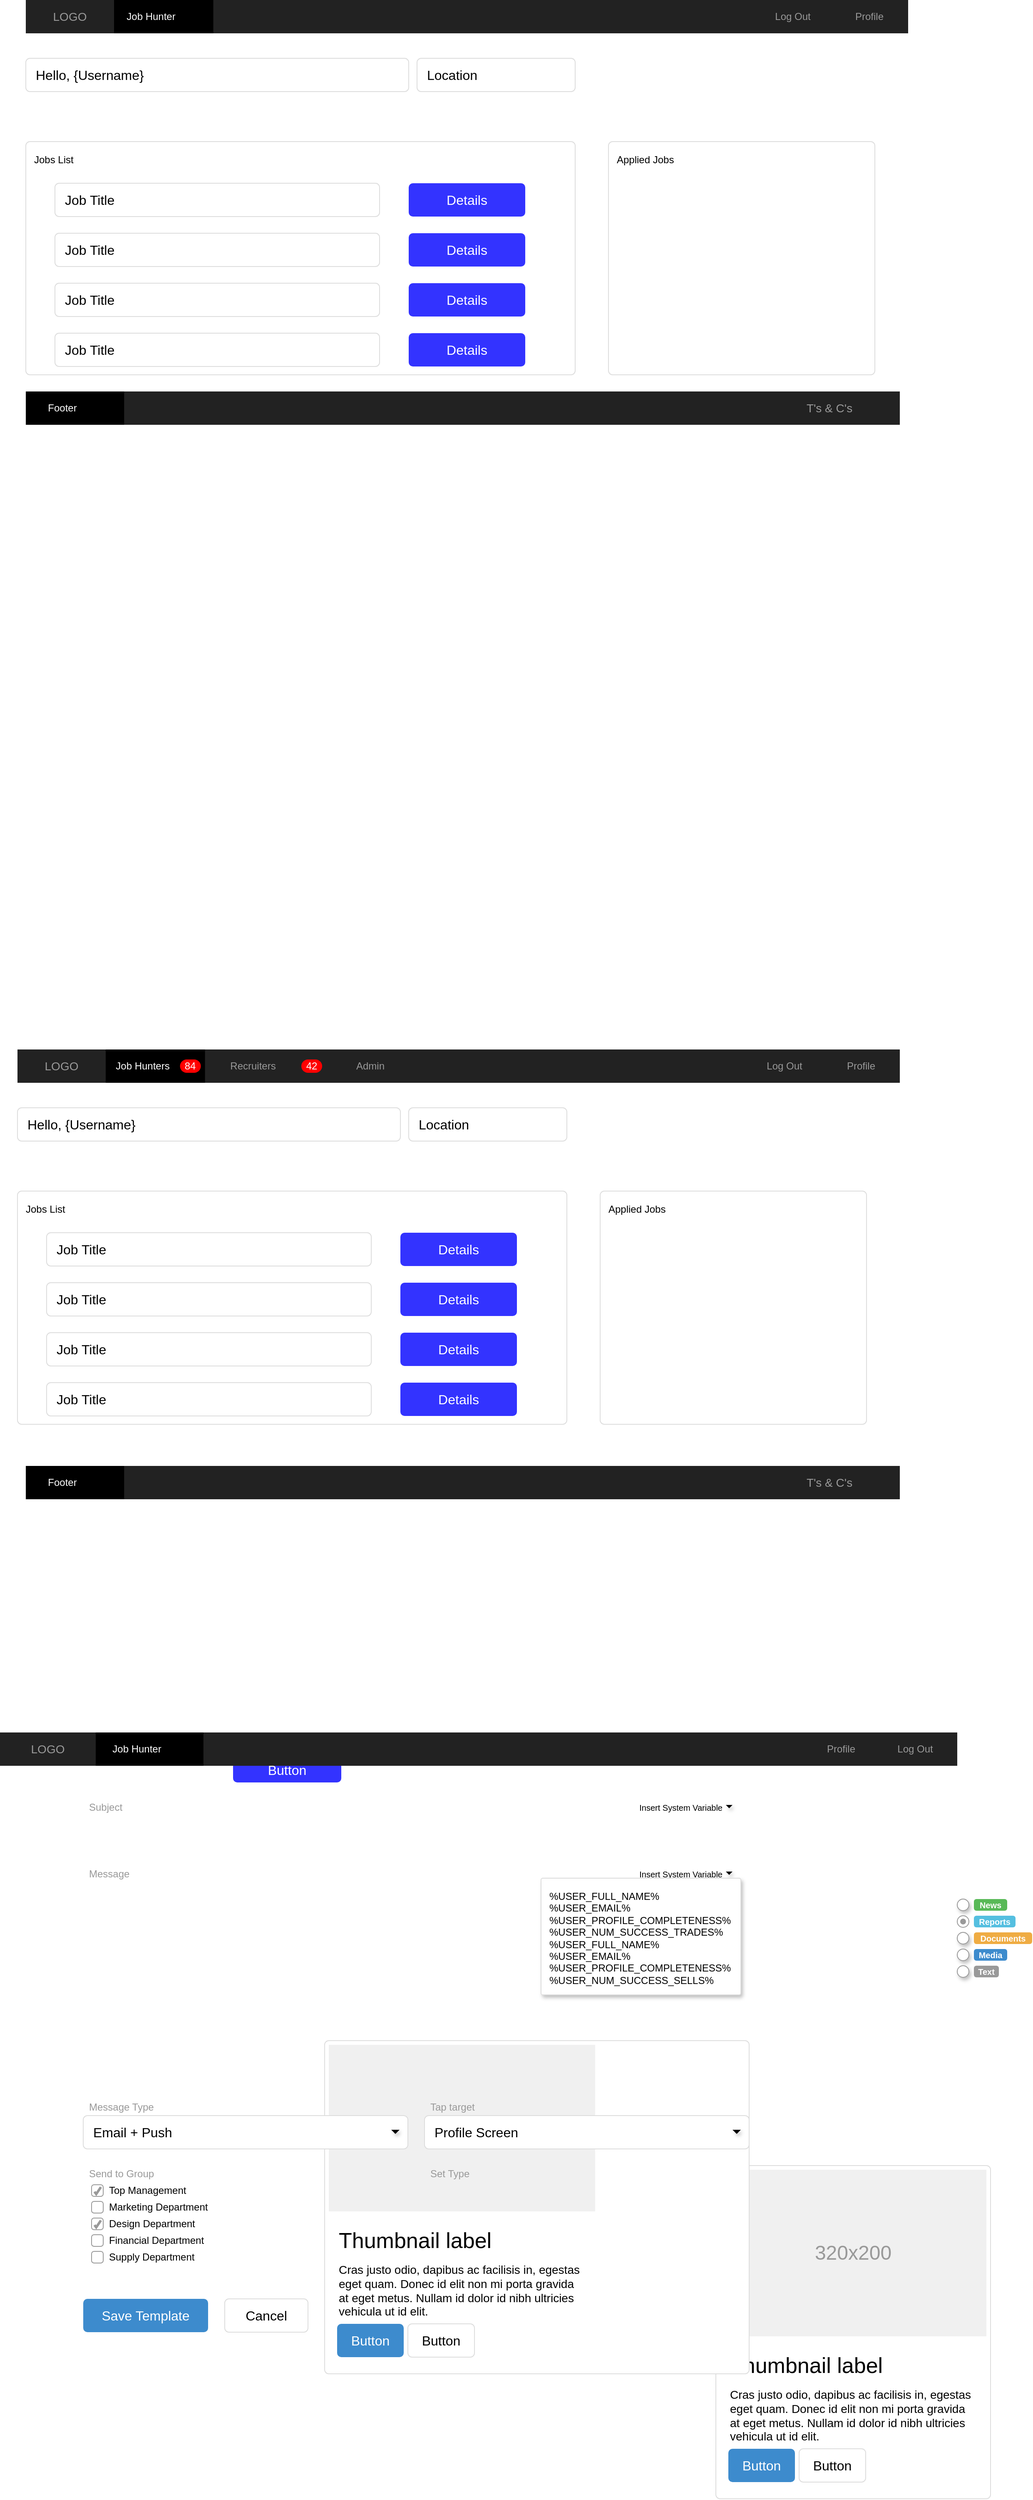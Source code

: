 <mxfile version="24.0.4" type="github">
  <diagram name="Page-1" id="c9db0220-8083-56f3-ca83-edcdcd058819">
    <mxGraphModel dx="2351" dy="793" grid="1" gridSize="10" guides="1" tooltips="1" connect="1" arrows="1" fold="1" page="1" pageScale="1.5" pageWidth="826" pageHeight="1169" background="none" math="0" shadow="0">
      <root>
        <mxCell id="0" style=";html=1;" />
        <mxCell id="1" style=";html=1;" parent="0" />
        <mxCell id="3d76a8aef4d5c911-1" value="" style="html=1;shadow=0;dashed=0;shape=mxgraph.bootstrap.rect;fillColor=#222222;strokeColor=none;whiteSpace=wrap;rounded=0;fontSize=12;fontColor=#000000;align=center;" parent="1" vertex="1">
          <mxGeometry x="30" y="90" width="1060" height="40" as="geometry" />
        </mxCell>
        <mxCell id="3d76a8aef4d5c911-2" value="LOGO" style="html=1;shadow=0;dashed=0;fillColor=none;strokeColor=none;shape=mxgraph.bootstrap.rect;fontColor=#999999;fontSize=14;whiteSpace=wrap;" parent="3d76a8aef4d5c911-1" vertex="1">
          <mxGeometry width="106" height="40" as="geometry" />
        </mxCell>
        <mxCell id="3d76a8aef4d5c911-3" value="Job Hunter" style="html=1;shadow=0;dashed=0;shape=mxgraph.bootstrap.rect;fillColor=#000000;strokeColor=none;fontColor=#ffffff;spacingRight=30;whiteSpace=wrap;" parent="3d76a8aef4d5c911-1" vertex="1">
          <mxGeometry x="106" width="119.25" height="40" as="geometry" />
        </mxCell>
        <mxCell id="3d76a8aef4d5c911-9" value="Profile" style="html=1;shadow=0;dashed=0;fillColor=none;strokeColor=none;shape=mxgraph.bootstrap.rect;fontColor=#999999;whiteSpace=wrap;" parent="3d76a8aef4d5c911-1" vertex="1">
          <mxGeometry x="967.25" width="92.75" height="40" as="geometry" />
        </mxCell>
        <mxCell id="3d76a8aef4d5c911-10" value="Log Out" style="html=1;shadow=0;dashed=0;fillColor=none;strokeColor=none;shape=mxgraph.bootstrap.rect;fontColor=#999999;whiteSpace=wrap;" parent="3d76a8aef4d5c911-1" vertex="1">
          <mxGeometry x="874.5" width="92.75" height="40" as="geometry" />
        </mxCell>
        <mxCell id="3d76a8aef4d5c911-11" value="" style="html=1;shadow=0;dashed=0;shape=mxgraph.bootstrap.rrect;rSize=5;strokeColor=#dddddd;rounded=0;fontSize=12;align=center;" parent="1" vertex="1">
          <mxGeometry x="859" y="2690" width="330" height="400" as="geometry" />
        </mxCell>
        <mxCell id="3d76a8aef4d5c911-12" value="320x200" style="shape=rect;fontSize=24;fillColor=#f0f0f0;strokeColor=none;fontColor=#999999;whiteSpace=wrap;" parent="3d76a8aef4d5c911-11" vertex="1">
          <mxGeometry x="5" y="5" width="320" height="200" as="geometry" />
        </mxCell>
        <mxCell id="3d76a8aef4d5c911-13" value="Thumbnail label" style="html=1;shadow=0;dashed=0;shape=mxgraph.bootstrap.anchor;fontSize=26;align=left;whiteSpace=wrap;" parent="3d76a8aef4d5c911-11" vertex="1">
          <mxGeometry x="15" y="220" width="300" height="40" as="geometry" />
        </mxCell>
        <mxCell id="3d76a8aef4d5c911-14" value="Cras justo odio, dapibus ac facilisis in, egestas eget quam. Donec id elit non mi porta gravida at eget metus. Nullam id dolor id nibh ultricies vehicula ut id elit." style="html=1;shadow=0;dashed=0;shape=mxgraph.bootstrap.anchor;strokeColor=#dddddd;whiteSpace=wrap;align=left;verticalAlign=top;fontSize=14;whiteSpace=wrap;" parent="3d76a8aef4d5c911-11" vertex="1">
          <mxGeometry x="15" y="260" width="300" height="80" as="geometry" />
        </mxCell>
        <mxCell id="3d76a8aef4d5c911-15" value="Button" style="html=1;shadow=0;dashed=0;shape=mxgraph.bootstrap.rrect;rSize=5;fontSize=16;fillColor=#3D8BCD;strokeColor=none;fontColor=#ffffff;whiteSpace=wrap;" parent="3d76a8aef4d5c911-11" vertex="1">
          <mxGeometry y="1" width="80" height="40" relative="1" as="geometry">
            <mxPoint x="15" y="-60" as="offset" />
          </mxGeometry>
        </mxCell>
        <mxCell id="3d76a8aef4d5c911-16" value="Button" style="html=1;shadow=0;dashed=0;shape=mxgraph.bootstrap.rrect;rSize=5;fontSize=16;strokeColor=#dddddd;whiteSpace=wrap;" parent="3d76a8aef4d5c911-11" vertex="1">
          <mxGeometry y="1" width="80" height="40" relative="1" as="geometry">
            <mxPoint x="100" y="-60" as="offset" />
          </mxGeometry>
        </mxCell>
        <mxCell id="3d76a8aef4d5c911-41" value="" style="shape=ellipse;dashed=0;strokeColor=#999999;fillColor=#ffffff;html=1;rounded=0;shadow=1;fontSize=12;fontColor=#000000;align=center;" parent="1" vertex="1">
          <mxGeometry x="1149" y="2370" width="14" height="14" as="geometry" />
        </mxCell>
        <mxCell id="3d76a8aef4d5c911-42" value="News" style="html=1;shadow=0;dashed=0;shape=mxgraph.bootstrap.rrect;align=center;rSize=3;strokeColor=none;fillColor=#58B957;fontColor=#ffffff;fontStyle=1;fontSize=10;whiteSpace=wrap;rounded=0;" parent="1" vertex="1">
          <mxGeometry x="1169" y="2370" width="40" height="14" as="geometry" />
        </mxCell>
        <mxCell id="3d76a8aef4d5c911-43" value="" style="html=1;shadow=0;dashed=0;shape=mxgraph.bootstrap.radioButton;strokeColor=#999999;fillColor=#ffffff;rounded=0;fontSize=12;fontColor=#000000;align=center;" parent="1" vertex="1">
          <mxGeometry x="1149" y="2390" width="14" height="14" as="geometry" />
        </mxCell>
        <mxCell id="3d76a8aef4d5c911-44" value="Reports" style="html=1;shadow=0;dashed=0;shape=mxgraph.bootstrap.rrect;align=center;rSize=3;strokeColor=none;fillColor=#55BFE0;fontColor=#ffffff;fontStyle=1;fontSize=10;whiteSpace=wrap;rounded=0;" parent="1" vertex="1">
          <mxGeometry x="1169" y="2390" width="50" height="14" as="geometry" />
        </mxCell>
        <mxCell id="3d76a8aef4d5c911-45" value="" style="shape=ellipse;dashed=0;strokeColor=#999999;fillColor=#ffffff;html=1;rounded=0;shadow=1;fontSize=12;fontColor=#000000;align=center;" parent="1" vertex="1">
          <mxGeometry x="1149" y="2410" width="14" height="14" as="geometry" />
        </mxCell>
        <mxCell id="3d76a8aef4d5c911-46" value="Documents" style="html=1;shadow=0;dashed=0;shape=mxgraph.bootstrap.rrect;align=center;rSize=3;strokeColor=none;fillColor=#EFAC43;fontColor=#ffffff;fontStyle=1;fontSize=10;whiteSpace=wrap;rounded=0;" parent="1" vertex="1">
          <mxGeometry x="1169" y="2410" width="70" height="14" as="geometry" />
        </mxCell>
        <mxCell id="3d76a8aef4d5c911-47" value="" style="shape=ellipse;dashed=0;strokeColor=#999999;fillColor=#ffffff;html=1;rounded=0;shadow=1;fontSize=12;fontColor=#000000;align=center;" parent="1" vertex="1">
          <mxGeometry x="1149" y="2430" width="14" height="14" as="geometry" />
        </mxCell>
        <mxCell id="3d76a8aef4d5c911-48" value="Media" style="html=1;shadow=0;dashed=0;shape=mxgraph.bootstrap.rrect;align=center;rSize=3;strokeColor=none;fillColor=#3D8BCD;fontColor=#ffffff;fontStyle=1;fontSize=10;whiteSpace=wrap;rounded=0;" parent="1" vertex="1">
          <mxGeometry x="1169" y="2430" width="40" height="14" as="geometry" />
        </mxCell>
        <mxCell id="3d76a8aef4d5c911-49" value="" style="shape=ellipse;dashed=0;strokeColor=#999999;fillColor=#ffffff;html=1;rounded=0;shadow=1;fontSize=12;fontColor=#000000;align=center;" parent="1" vertex="1">
          <mxGeometry x="1149" y="2450" width="14" height="14" as="geometry" />
        </mxCell>
        <mxCell id="3d76a8aef4d5c911-50" value="Text" style="html=1;shadow=0;dashed=0;shape=mxgraph.bootstrap.rrect;align=center;rSize=3;strokeColor=none;fillColor=#999999;fontColor=#ffffff;fontStyle=1;fontSize=10;whiteSpace=wrap;rounded=0;" parent="1" vertex="1">
          <mxGeometry x="1169" y="2450" width="30" height="14" as="geometry" />
        </mxCell>
        <mxCell id="3d76a8aef4d5c911-53" value="Button" style="html=1;shadow=0;dashed=0;shape=mxgraph.bootstrap.rrect;align=center;rSize=5;strokeColor=none;fillColor=#3333FF;fontColor=#ffffff;fontSize=16;whiteSpace=wrap;rounded=0;" parent="1" vertex="1">
          <mxGeometry x="279" y="2200" width="130" height="30" as="geometry" />
        </mxCell>
        <mxCell id="3d76a8aef4d5c911-54" value="" style="html=1;shadow=0;dashed=0;shape=mxgraph.bootstrap.rrect;rSize=5;strokeColor=#dddddd;rounded=0;fontSize=12;align=center;" parent="1" vertex="1">
          <mxGeometry x="389" y="2540" width="510" height="400" as="geometry" />
        </mxCell>
        <mxCell id="3d76a8aef4d5c911-55" value="320x200" style="shape=rect;fontSize=24;fillColor=#f0f0f0;strokeColor=none;fontColor=#999999;whiteSpace=wrap;" parent="3d76a8aef4d5c911-54" vertex="1">
          <mxGeometry x="5" y="5" width="320" height="200" as="geometry" />
        </mxCell>
        <mxCell id="3d76a8aef4d5c911-56" value="Thumbnail label" style="html=1;shadow=0;dashed=0;shape=mxgraph.bootstrap.anchor;fontSize=26;align=left;whiteSpace=wrap;" parent="3d76a8aef4d5c911-54" vertex="1">
          <mxGeometry x="15" y="220" width="300" height="40" as="geometry" />
        </mxCell>
        <mxCell id="3d76a8aef4d5c911-57" value="Cras justo odio, dapibus ac facilisis in, egestas eget quam. Donec id elit non mi porta gravida at eget metus. Nullam id dolor id nibh ultricies vehicula ut id elit." style="html=1;shadow=0;dashed=0;shape=mxgraph.bootstrap.anchor;strokeColor=#dddddd;whiteSpace=wrap;align=left;verticalAlign=top;fontSize=14;whiteSpace=wrap;" parent="3d76a8aef4d5c911-54" vertex="1">
          <mxGeometry x="15" y="260" width="300" height="80" as="geometry" />
        </mxCell>
        <mxCell id="3d76a8aef4d5c911-58" value="Button" style="html=1;shadow=0;dashed=0;shape=mxgraph.bootstrap.rrect;rSize=5;fontSize=16;fillColor=#3D8BCD;strokeColor=none;fontColor=#ffffff;whiteSpace=wrap;" parent="3d76a8aef4d5c911-54" vertex="1">
          <mxGeometry y="1" width="80" height="40" relative="1" as="geometry">
            <mxPoint x="15" y="-60" as="offset" />
          </mxGeometry>
        </mxCell>
        <mxCell id="3d76a8aef4d5c911-59" value="Button" style="html=1;shadow=0;dashed=0;shape=mxgraph.bootstrap.rrect;rSize=5;fontSize=16;strokeColor=#dddddd;whiteSpace=wrap;" parent="3d76a8aef4d5c911-54" vertex="1">
          <mxGeometry y="1" width="80" height="40" relative="1" as="geometry">
            <mxPoint x="100" y="-60" as="offset" />
          </mxGeometry>
        </mxCell>
        <mxCell id="3d76a8aef4d5c911-19" value="Subject" style="html=1;shadow=0;dashed=0;shape=mxgraph.bootstrap.rect;strokeColor=none;fillColor=none;fontColor=#999999;align=left;spacingLeft=5;whiteSpace=wrap;rounded=0;" parent="3d76a8aef4d5c911-54" vertex="1">
          <mxGeometry x="-290" y="-290" width="200" height="20" as="geometry" />
        </mxCell>
        <mxCell id="3d76a8aef4d5c911-21" value="Insert System Variable" style="html=1;shadow=0;dashed=0;shape=mxgraph.bootstrap.rect;strokeColor=none;fillColor=none;align=right;fontSize=10;whiteSpace=wrap;rounded=0;" parent="3d76a8aef4d5c911-54" vertex="1">
          <mxGeometry x="360" y="-290" width="120" height="20" as="geometry" />
        </mxCell>
        <mxCell id="3d76a8aef4d5c911-22" value="" style="shape=triangle;strokeColor=none;fillColor=#000000;direction=south;rounded=0;shadow=1;fontSize=12;fontColor=#000000;align=center;html=1;" parent="3d76a8aef4d5c911-54" vertex="1">
          <mxGeometry x="482" y="-283" width="8" height="4" as="geometry" />
        </mxCell>
        <mxCell id="3d76a8aef4d5c911-23" value="Message" style="html=1;shadow=0;dashed=0;shape=mxgraph.bootstrap.rect;strokeColor=none;fillColor=none;fontColor=#999999;align=left;spacingLeft=5;whiteSpace=wrap;rounded=0;" parent="3d76a8aef4d5c911-54" vertex="1">
          <mxGeometry x="-290" y="-210" width="200" height="20" as="geometry" />
        </mxCell>
        <mxCell id="3d76a8aef4d5c911-25" value="Insert System Variable" style="html=1;shadow=0;dashed=0;shape=mxgraph.bootstrap.rect;strokeColor=none;fillColor=none;align=right;fontSize=10;whiteSpace=wrap;rounded=0;" parent="3d76a8aef4d5c911-54" vertex="1">
          <mxGeometry x="360" y="-210" width="120" height="20" as="geometry" />
        </mxCell>
        <mxCell id="3d76a8aef4d5c911-26" value="" style="shape=triangle;strokeColor=none;fillColor=#000000;direction=south;rounded=0;shadow=1;fontSize=12;fontColor=#000000;align=center;html=1;" parent="3d76a8aef4d5c911-54" vertex="1">
          <mxGeometry x="482" y="-203" width="8" height="4" as="geometry" />
        </mxCell>
        <mxCell id="3d76a8aef4d5c911-27" value="%USER_FULL_NAME%&#xa;%USER_EMAIL%&#xa;%USER_PROFILE_COMPLETENESS%&#xa;%USER_NUM_SUCCESS_TRADES%&#xa;%USER_FULL_NAME%&#xa;%USER_EMAIL%&#xa;%USER_PROFILE_COMPLETENESS%&#xa;%USER_NUM_SUCCESS_SELLS%" style="html=1;shadow=0;dashed=0;shape=mxgraph.bootstrap.rrect;fontSize=12;rSize=2;strokeColor=#dddddd;align=left;verticalAlign=top;spacing=10;shadow=1;whiteSpace=wrap;rounded=0;" parent="3d76a8aef4d5c911-54" vertex="1">
          <mxGeometry x="260" y="-195" width="240" height="140" as="geometry" />
        </mxCell>
        <mxCell id="3d76a8aef4d5c911-28" value="Message Type" style="html=1;shadow=0;dashed=0;shape=mxgraph.bootstrap.rect;strokeColor=none;fillColor=none;fontColor=#999999;align=left;spacingLeft=5;whiteSpace=wrap;rounded=0;" parent="3d76a8aef4d5c911-54" vertex="1">
          <mxGeometry x="-290" y="70" width="200" height="20" as="geometry" />
        </mxCell>
        <mxCell id="3d76a8aef4d5c911-29" value="Email + Push" style="html=1;shadow=0;dashed=0;shape=mxgraph.bootstrap.rrect;rSize=5;strokeColor=#dddddd;align=left;spacingLeft=10;fontSize=16;whiteSpace=wrap;rounded=0;" parent="3d76a8aef4d5c911-54" vertex="1">
          <mxGeometry x="-290" y="90" width="390" height="40" as="geometry" />
        </mxCell>
        <mxCell id="3d76a8aef4d5c911-30" value="" style="shape=triangle;strokeColor=none;fillColor=#000000;direction=south;rounded=0;shadow=1;fontSize=12;fontColor=#000000;align=center;html=1;" parent="3d76a8aef4d5c911-54" vertex="1">
          <mxGeometry x="80" y="107" width="10" height="5" as="geometry" />
        </mxCell>
        <mxCell id="3d76a8aef4d5c911-31" value="Tap target" style="html=1;shadow=0;dashed=0;shape=mxgraph.bootstrap.rect;strokeColor=none;fillColor=none;fontColor=#999999;align=left;spacingLeft=5;whiteSpace=wrap;rounded=0;" parent="3d76a8aef4d5c911-54" vertex="1">
          <mxGeometry x="120" y="70" width="200" height="20" as="geometry" />
        </mxCell>
        <mxCell id="3d76a8aef4d5c911-32" value="Profile Screen" style="html=1;shadow=0;dashed=0;shape=mxgraph.bootstrap.rrect;rSize=5;strokeColor=#dddddd;align=left;spacingLeft=10;fontSize=16;whiteSpace=wrap;rounded=0;" parent="3d76a8aef4d5c911-54" vertex="1">
          <mxGeometry x="120" y="90" width="390" height="40" as="geometry" />
        </mxCell>
        <mxCell id="3d76a8aef4d5c911-33" value="" style="shape=triangle;strokeColor=none;fillColor=#000000;direction=south;rounded=0;shadow=1;fontSize=12;fontColor=#000000;align=center;html=1;" parent="3d76a8aef4d5c911-54" vertex="1">
          <mxGeometry x="490" y="107" width="10" height="5" as="geometry" />
        </mxCell>
        <mxCell id="3d76a8aef4d5c911-34" value="Send to Group" style="html=1;shadow=0;dashed=0;shape=mxgraph.bootstrap.rect;strokeColor=none;fillColor=none;fontColor=#999999;align=left;spacingLeft=5;whiteSpace=wrap;rounded=0;" parent="3d76a8aef4d5c911-54" vertex="1">
          <mxGeometry x="-290" y="150" width="200" height="20" as="geometry" />
        </mxCell>
        <mxCell id="3d76a8aef4d5c911-35" value="Top Management" style="html=1;shadow=0;dashed=0;shape=mxgraph.bootstrap.checkbox;fontSize=12;strokeColor=#999999;align=left;labelPosition=right;spacingLeft=5;rounded=0;" parent="3d76a8aef4d5c911-54" vertex="1">
          <mxGeometry x="-280" y="173" width="14" height="14" as="geometry" />
        </mxCell>
        <mxCell id="3d76a8aef4d5c911-36" value="Marketing Department" style="html=1;shadow=0;dashed=0;shape=mxgraph.bootstrap.rrect;fontSize=12;rSize=3;strokeColor=#999999;align=left;labelPosition=right;spacingLeft=5;rounded=0;" parent="3d76a8aef4d5c911-54" vertex="1">
          <mxGeometry x="-280" y="193" width="14" height="14" as="geometry" />
        </mxCell>
        <mxCell id="3d76a8aef4d5c911-37" value="Design Department" style="html=1;shadow=0;dashed=0;shape=mxgraph.bootstrap.checkbox;fontSize=12;strokeColor=#999999;align=left;labelPosition=right;spacingLeft=5;rounded=0;" parent="3d76a8aef4d5c911-54" vertex="1">
          <mxGeometry x="-280" y="213" width="14" height="14" as="geometry" />
        </mxCell>
        <mxCell id="3d76a8aef4d5c911-38" value="Financial Department" style="html=1;shadow=0;dashed=0;shape=mxgraph.bootstrap.rrect;fontSize=12;rSize=3;strokeColor=#999999;align=left;labelPosition=right;spacingLeft=5;rounded=0;" parent="3d76a8aef4d5c911-54" vertex="1">
          <mxGeometry x="-280" y="233" width="14" height="14" as="geometry" />
        </mxCell>
        <mxCell id="3d76a8aef4d5c911-39" value="Supply Department" style="html=1;shadow=0;dashed=0;shape=mxgraph.bootstrap.rrect;fontSize=12;rSize=3;strokeColor=#999999;align=left;labelPosition=right;spacingLeft=5;rounded=0;" parent="3d76a8aef4d5c911-54" vertex="1">
          <mxGeometry x="-280" y="253" width="14" height="14" as="geometry" />
        </mxCell>
        <mxCell id="3d76a8aef4d5c911-40" value="Set Type" style="html=1;shadow=0;dashed=0;shape=mxgraph.bootstrap.rect;strokeColor=none;fillColor=none;fontColor=#999999;align=left;spacingLeft=5;whiteSpace=wrap;rounded=0;" parent="3d76a8aef4d5c911-54" vertex="1">
          <mxGeometry x="120" y="150" width="200" height="20" as="geometry" />
        </mxCell>
        <mxCell id="3d76a8aef4d5c911-51" value="Save Template" style="html=1;shadow=0;dashed=0;shape=mxgraph.bootstrap.rrect;align=center;rSize=5;strokeColor=none;fillColor=#3D8BCD;fontColor=#ffffff;fontSize=16;whiteSpace=wrap;rounded=0;" parent="3d76a8aef4d5c911-54" vertex="1">
          <mxGeometry x="-290" y="310" width="150" height="40" as="geometry" />
        </mxCell>
        <mxCell id="3d76a8aef4d5c911-52" value="Cancel" style="html=1;shadow=0;dashed=0;shape=mxgraph.bootstrap.rrect;align=center;rSize=5;strokeColor=#dddddd;fontSize=16;whiteSpace=wrap;rounded=0;" parent="3d76a8aef4d5c911-54" vertex="1">
          <mxGeometry x="-120" y="310" width="100" height="40" as="geometry" />
        </mxCell>
        <mxCell id="xinLukQJG3GL21C-0Fb9-1" value="" style="html=1;shadow=0;dashed=0;shape=mxgraph.bootstrap.rect;fillColor=#222222;strokeColor=none;whiteSpace=wrap;rounded=0;fontSize=12;fontColor=#000000;align=center;" parent="1" vertex="1">
          <mxGeometry x="-1" y="2170" width="1150" height="40" as="geometry" />
        </mxCell>
        <mxCell id="xinLukQJG3GL21C-0Fb9-2" value="LOGO" style="html=1;shadow=0;dashed=0;fillColor=none;strokeColor=none;shape=mxgraph.bootstrap.rect;fontColor=#999999;fontSize=14;whiteSpace=wrap;" parent="xinLukQJG3GL21C-0Fb9-1" vertex="1">
          <mxGeometry width="115" height="40" as="geometry" />
        </mxCell>
        <mxCell id="xinLukQJG3GL21C-0Fb9-3" value="Job Hunter" style="html=1;shadow=0;dashed=0;shape=mxgraph.bootstrap.rect;fillColor=#000000;strokeColor=none;fontColor=#ffffff;spacingRight=30;whiteSpace=wrap;" parent="xinLukQJG3GL21C-0Fb9-1" vertex="1">
          <mxGeometry x="115" width="129.375" height="40" as="geometry" />
        </mxCell>
        <mxCell id="xinLukQJG3GL21C-0Fb9-8" value="Profile" style="html=1;shadow=0;dashed=0;fillColor=none;strokeColor=none;shape=mxgraph.bootstrap.rect;fontColor=#999999;whiteSpace=wrap;" parent="xinLukQJG3GL21C-0Fb9-1" vertex="1">
          <mxGeometry x="960" width="100.625" height="40" as="geometry" />
        </mxCell>
        <mxCell id="xinLukQJG3GL21C-0Fb9-9" value="Log Out" style="html=1;shadow=0;dashed=0;fillColor=none;strokeColor=none;shape=mxgraph.bootstrap.rect;fontColor=#999999;whiteSpace=wrap;" parent="xinLukQJG3GL21C-0Fb9-1" vertex="1">
          <mxGeometry x="1049.375" width="100.625" height="40" as="geometry" />
        </mxCell>
        <mxCell id="3d76a8aef4d5c911-24" value="Jobs List&lt;div&gt;&lt;br/&gt;&lt;/div&gt;" style="html=1;shadow=0;dashed=0;shape=mxgraph.bootstrap.rrect;rSize=5;fontSize=12;strokeColor=#dddddd;align=left;spacing=10;verticalAlign=top;whiteSpace=wrap;rounded=0;" parent="1" vertex="1">
          <mxGeometry x="30" y="260" width="660" height="280" as="geometry" />
        </mxCell>
        <mxCell id="3d76a8aef4d5c911-20" value="Hello, {Username}" style="html=1;shadow=0;dashed=0;shape=mxgraph.bootstrap.rrect;rSize=5;strokeColor=#dddddd;align=left;spacingLeft=10;fontSize=16;whiteSpace=wrap;rounded=0;" parent="1" vertex="1">
          <mxGeometry x="30" y="160" width="460" height="40" as="geometry" />
        </mxCell>
        <mxCell id="xinLukQJG3GL21C-0Fb9-10" value="&lt;div&gt;Applied Jobs&lt;/div&gt;" style="html=1;shadow=0;dashed=0;shape=mxgraph.bootstrap.rrect;rSize=5;fontSize=12;strokeColor=#dddddd;align=left;spacing=10;verticalAlign=top;whiteSpace=wrap;rounded=0;" parent="1" vertex="1">
          <mxGeometry x="730" y="260" width="320" height="280" as="geometry" />
        </mxCell>
        <mxCell id="xinLukQJG3GL21C-0Fb9-11" value="" style="html=1;shadow=0;dashed=0;shape=mxgraph.bootstrap.rect;fillColor=#222222;strokeColor=none;whiteSpace=wrap;rounded=0;fontSize=12;fontColor=#000000;align=center;" parent="1" vertex="1">
          <mxGeometry x="30" y="560" width="1050" height="40" as="geometry" />
        </mxCell>
        <mxCell id="xinLukQJG3GL21C-0Fb9-12" value="T&#39;s &amp;amp; C&#39;s" style="html=1;shadow=0;dashed=0;fillColor=none;strokeColor=none;shape=mxgraph.bootstrap.rect;fontColor=#999999;fontSize=14;whiteSpace=wrap;" parent="xinLukQJG3GL21C-0Fb9-11" vertex="1">
          <mxGeometry x="913.043" width="105" height="40" as="geometry" />
        </mxCell>
        <mxCell id="xinLukQJG3GL21C-0Fb9-13" value="Footer" style="html=1;shadow=0;dashed=0;shape=mxgraph.bootstrap.rect;fillColor=#000000;strokeColor=none;fontColor=#ffffff;spacingRight=30;whiteSpace=wrap;" parent="xinLukQJG3GL21C-0Fb9-11" vertex="1">
          <mxGeometry width="118.125" height="40" as="geometry" />
        </mxCell>
        <mxCell id="xinLukQJG3GL21C-0Fb9-16" value="Details" style="html=1;shadow=0;dashed=0;shape=mxgraph.bootstrap.rrect;align=center;rSize=5;strokeColor=none;fillColor=#3333FF;fontColor=#ffffff;fontSize=16;whiteSpace=wrap;rounded=0;" parent="1" vertex="1">
          <mxGeometry x="490" y="310" width="140" height="40" as="geometry" />
        </mxCell>
        <mxCell id="xinLukQJG3GL21C-0Fb9-17" value="Job Title" style="html=1;shadow=0;dashed=0;shape=mxgraph.bootstrap.rrect;rSize=5;strokeColor=#dddddd;align=left;spacingLeft=10;fontSize=16;whiteSpace=wrap;rounded=0;" parent="1" vertex="1">
          <mxGeometry x="65" y="310" width="390" height="40" as="geometry" />
        </mxCell>
        <mxCell id="xinLukQJG3GL21C-0Fb9-18" value="Details" style="html=1;shadow=0;dashed=0;shape=mxgraph.bootstrap.rrect;align=center;rSize=5;strokeColor=none;fillColor=#3333FF;fontColor=#ffffff;fontSize=16;whiteSpace=wrap;rounded=0;" parent="1" vertex="1">
          <mxGeometry x="490" y="370" width="140" height="40" as="geometry" />
        </mxCell>
        <mxCell id="xinLukQJG3GL21C-0Fb9-19" value="Job Title" style="html=1;shadow=0;dashed=0;shape=mxgraph.bootstrap.rrect;rSize=5;strokeColor=#dddddd;align=left;spacingLeft=10;fontSize=16;whiteSpace=wrap;rounded=0;" parent="1" vertex="1">
          <mxGeometry x="65" y="370" width="390" height="40" as="geometry" />
        </mxCell>
        <mxCell id="xinLukQJG3GL21C-0Fb9-20" value="Details" style="html=1;shadow=0;dashed=0;shape=mxgraph.bootstrap.rrect;align=center;rSize=5;strokeColor=none;fillColor=#3333FF;fontColor=#ffffff;fontSize=16;whiteSpace=wrap;rounded=0;" parent="1" vertex="1">
          <mxGeometry x="490" y="430" width="140" height="40" as="geometry" />
        </mxCell>
        <mxCell id="xinLukQJG3GL21C-0Fb9-21" value="Job Title" style="html=1;shadow=0;dashed=0;shape=mxgraph.bootstrap.rrect;rSize=5;strokeColor=#dddddd;align=left;spacingLeft=10;fontSize=16;whiteSpace=wrap;rounded=0;" parent="1" vertex="1">
          <mxGeometry x="65" y="430" width="390" height="40" as="geometry" />
        </mxCell>
        <mxCell id="xinLukQJG3GL21C-0Fb9-22" value="Details" style="html=1;shadow=0;dashed=0;shape=mxgraph.bootstrap.rrect;align=center;rSize=5;strokeColor=none;fillColor=#3333FF;fontColor=#ffffff;fontSize=16;whiteSpace=wrap;rounded=0;" parent="1" vertex="1">
          <mxGeometry x="490" y="490" width="140" height="40" as="geometry" />
        </mxCell>
        <mxCell id="xinLukQJG3GL21C-0Fb9-23" value="Job Title" style="html=1;shadow=0;dashed=0;shape=mxgraph.bootstrap.rrect;rSize=5;strokeColor=#dddddd;align=left;spacingLeft=10;fontSize=16;whiteSpace=wrap;rounded=0;" parent="1" vertex="1">
          <mxGeometry x="65" y="490" width="390" height="40" as="geometry" />
        </mxCell>
        <mxCell id="xinLukQJG3GL21C-0Fb9-24" value="Location" style="html=1;shadow=0;dashed=0;shape=mxgraph.bootstrap.rrect;rSize=5;strokeColor=#dddddd;align=left;spacingLeft=10;fontSize=16;whiteSpace=wrap;rounded=0;" parent="1" vertex="1">
          <mxGeometry x="500" y="160" width="190" height="40" as="geometry" />
        </mxCell>
        <mxCell id="xinLukQJG3GL21C-0Fb9-25" value="" style="html=1;shadow=0;dashed=0;shape=mxgraph.bootstrap.rect;fillColor=#222222;strokeColor=none;whiteSpace=wrap;rounded=0;fontSize=12;fontColor=#000000;align=center;" parent="1" vertex="1">
          <mxGeometry x="20" y="1350" width="1060" height="40" as="geometry" />
        </mxCell>
        <mxCell id="xinLukQJG3GL21C-0Fb9-26" value="LOGO" style="html=1;shadow=0;dashed=0;fillColor=none;strokeColor=none;shape=mxgraph.bootstrap.rect;fontColor=#999999;fontSize=14;whiteSpace=wrap;" parent="xinLukQJG3GL21C-0Fb9-25" vertex="1">
          <mxGeometry width="106" height="40" as="geometry" />
        </mxCell>
        <mxCell id="xinLukQJG3GL21C-0Fb9-27" value="Job Hunters" style="html=1;shadow=0;dashed=0;shape=mxgraph.bootstrap.rect;fillColor=#000000;strokeColor=none;fontColor=#ffffff;spacingRight=30;whiteSpace=wrap;" parent="xinLukQJG3GL21C-0Fb9-25" vertex="1">
          <mxGeometry x="106" width="119.25" height="40" as="geometry" />
        </mxCell>
        <mxCell id="xinLukQJG3GL21C-0Fb9-28" value="84" style="html=1;shadow=0;dashed=0;shape=mxgraph.bootstrap.rrect;rSize=8;fillColor=#ff0000;strokeColor=none;fontColor=#ffffff;whiteSpace=wrap;" parent="xinLukQJG3GL21C-0Fb9-27" vertex="1">
          <mxGeometry x="1" y="0.5" width="25" height="16" relative="1" as="geometry">
            <mxPoint x="-30" y="-8" as="offset" />
          </mxGeometry>
        </mxCell>
        <mxCell id="xinLukQJG3GL21C-0Fb9-29" value="Recruiters" style="html=1;shadow=0;dashed=0;fillColor=none;strokeColor=none;shape=mxgraph.bootstrap.rect;fontColor=#999999;spacingRight=30;whiteSpace=wrap;" parent="xinLukQJG3GL21C-0Fb9-25" vertex="1">
          <mxGeometry x="225.25" width="145.75" height="40" as="geometry" />
        </mxCell>
        <mxCell id="xinLukQJG3GL21C-0Fb9-30" value="42" style="html=1;shadow=0;dashed=0;shape=mxgraph.bootstrap.rrect;rSize=8;fillColor=#ff0000;strokeColor=none;fontColor=#ffffff;whiteSpace=wrap;" parent="xinLukQJG3GL21C-0Fb9-29" vertex="1">
          <mxGeometry x="1" y="0.5" width="25" height="16" relative="1" as="geometry">
            <mxPoint x="-30" y="-8" as="offset" />
          </mxGeometry>
        </mxCell>
        <mxCell id="xinLukQJG3GL21C-0Fb9-31" value="Admin" style="html=1;shadow=0;dashed=0;fillColor=none;strokeColor=none;shape=mxgraph.bootstrap.rect;fontColor=#999999;whiteSpace=wrap;" parent="xinLukQJG3GL21C-0Fb9-25" vertex="1">
          <mxGeometry x="371" width="106" height="40" as="geometry" />
        </mxCell>
        <mxCell id="xinLukQJG3GL21C-0Fb9-32" value="Profile" style="html=1;shadow=0;dashed=0;fillColor=none;strokeColor=none;shape=mxgraph.bootstrap.rect;fontColor=#999999;whiteSpace=wrap;" parent="xinLukQJG3GL21C-0Fb9-25" vertex="1">
          <mxGeometry x="967.25" width="92.75" height="40" as="geometry" />
        </mxCell>
        <mxCell id="xinLukQJG3GL21C-0Fb9-33" value="Log Out" style="html=1;shadow=0;dashed=0;fillColor=none;strokeColor=none;shape=mxgraph.bootstrap.rect;fontColor=#999999;whiteSpace=wrap;" parent="xinLukQJG3GL21C-0Fb9-25" vertex="1">
          <mxGeometry x="874.5" width="92.75" height="40" as="geometry" />
        </mxCell>
        <mxCell id="xinLukQJG3GL21C-0Fb9-34" value="Jobs List&lt;div&gt;&lt;br/&gt;&lt;/div&gt;" style="html=1;shadow=0;dashed=0;shape=mxgraph.bootstrap.rrect;rSize=5;fontSize=12;strokeColor=#dddddd;align=left;spacing=10;verticalAlign=top;whiteSpace=wrap;rounded=0;" parent="1" vertex="1">
          <mxGeometry x="20" y="1520" width="660" height="280" as="geometry" />
        </mxCell>
        <mxCell id="xinLukQJG3GL21C-0Fb9-35" value="Hello, {Username}" style="html=1;shadow=0;dashed=0;shape=mxgraph.bootstrap.rrect;rSize=5;strokeColor=#dddddd;align=left;spacingLeft=10;fontSize=16;whiteSpace=wrap;rounded=0;" parent="1" vertex="1">
          <mxGeometry x="20" y="1420" width="460" height="40" as="geometry" />
        </mxCell>
        <mxCell id="xinLukQJG3GL21C-0Fb9-36" value="&lt;div&gt;Applied Jobs&lt;/div&gt;" style="html=1;shadow=0;dashed=0;shape=mxgraph.bootstrap.rrect;rSize=5;fontSize=12;strokeColor=#dddddd;align=left;spacing=10;verticalAlign=top;whiteSpace=wrap;rounded=0;" parent="1" vertex="1">
          <mxGeometry x="720" y="1520" width="320" height="280" as="geometry" />
        </mxCell>
        <mxCell id="xinLukQJG3GL21C-0Fb9-37" value="" style="html=1;shadow=0;dashed=0;shape=mxgraph.bootstrap.rect;fillColor=#222222;strokeColor=none;whiteSpace=wrap;rounded=0;fontSize=12;fontColor=#000000;align=center;" parent="1" vertex="1">
          <mxGeometry x="30" y="1850" width="1050" height="40" as="geometry" />
        </mxCell>
        <mxCell id="xinLukQJG3GL21C-0Fb9-38" value="T&#39;s &amp;amp; C&#39;s" style="html=1;shadow=0;dashed=0;fillColor=none;strokeColor=none;shape=mxgraph.bootstrap.rect;fontColor=#999999;fontSize=14;whiteSpace=wrap;" parent="xinLukQJG3GL21C-0Fb9-37" vertex="1">
          <mxGeometry x="913.043" width="105" height="40" as="geometry" />
        </mxCell>
        <mxCell id="xinLukQJG3GL21C-0Fb9-39" value="Footer" style="html=1;shadow=0;dashed=0;shape=mxgraph.bootstrap.rect;fillColor=#000000;strokeColor=none;fontColor=#ffffff;spacingRight=30;whiteSpace=wrap;" parent="xinLukQJG3GL21C-0Fb9-37" vertex="1">
          <mxGeometry width="118.125" height="40" as="geometry" />
        </mxCell>
        <mxCell id="xinLukQJG3GL21C-0Fb9-40" value="Details" style="html=1;shadow=0;dashed=0;shape=mxgraph.bootstrap.rrect;align=center;rSize=5;strokeColor=none;fillColor=#3333FF;fontColor=#ffffff;fontSize=16;whiteSpace=wrap;rounded=0;" parent="1" vertex="1">
          <mxGeometry x="480" y="1570" width="140" height="40" as="geometry" />
        </mxCell>
        <mxCell id="xinLukQJG3GL21C-0Fb9-41" value="Job Title" style="html=1;shadow=0;dashed=0;shape=mxgraph.bootstrap.rrect;rSize=5;strokeColor=#dddddd;align=left;spacingLeft=10;fontSize=16;whiteSpace=wrap;rounded=0;" parent="1" vertex="1">
          <mxGeometry x="55" y="1570" width="390" height="40" as="geometry" />
        </mxCell>
        <mxCell id="xinLukQJG3GL21C-0Fb9-42" value="Details" style="html=1;shadow=0;dashed=0;shape=mxgraph.bootstrap.rrect;align=center;rSize=5;strokeColor=none;fillColor=#3333FF;fontColor=#ffffff;fontSize=16;whiteSpace=wrap;rounded=0;" parent="1" vertex="1">
          <mxGeometry x="480" y="1630" width="140" height="40" as="geometry" />
        </mxCell>
        <mxCell id="xinLukQJG3GL21C-0Fb9-43" value="Job Title" style="html=1;shadow=0;dashed=0;shape=mxgraph.bootstrap.rrect;rSize=5;strokeColor=#dddddd;align=left;spacingLeft=10;fontSize=16;whiteSpace=wrap;rounded=0;" parent="1" vertex="1">
          <mxGeometry x="55" y="1630" width="390" height="40" as="geometry" />
        </mxCell>
        <mxCell id="xinLukQJG3GL21C-0Fb9-44" value="Details" style="html=1;shadow=0;dashed=0;shape=mxgraph.bootstrap.rrect;align=center;rSize=5;strokeColor=none;fillColor=#3333FF;fontColor=#ffffff;fontSize=16;whiteSpace=wrap;rounded=0;" parent="1" vertex="1">
          <mxGeometry x="480" y="1690" width="140" height="40" as="geometry" />
        </mxCell>
        <mxCell id="xinLukQJG3GL21C-0Fb9-45" value="Job Title" style="html=1;shadow=0;dashed=0;shape=mxgraph.bootstrap.rrect;rSize=5;strokeColor=#dddddd;align=left;spacingLeft=10;fontSize=16;whiteSpace=wrap;rounded=0;" parent="1" vertex="1">
          <mxGeometry x="55" y="1690" width="390" height="40" as="geometry" />
        </mxCell>
        <mxCell id="xinLukQJG3GL21C-0Fb9-46" value="Details" style="html=1;shadow=0;dashed=0;shape=mxgraph.bootstrap.rrect;align=center;rSize=5;strokeColor=none;fillColor=#3333FF;fontColor=#ffffff;fontSize=16;whiteSpace=wrap;rounded=0;" parent="1" vertex="1">
          <mxGeometry x="480" y="1750" width="140" height="40" as="geometry" />
        </mxCell>
        <mxCell id="xinLukQJG3GL21C-0Fb9-47" value="Job Title" style="html=1;shadow=0;dashed=0;shape=mxgraph.bootstrap.rrect;rSize=5;strokeColor=#dddddd;align=left;spacingLeft=10;fontSize=16;whiteSpace=wrap;rounded=0;" parent="1" vertex="1">
          <mxGeometry x="55" y="1750" width="390" height="40" as="geometry" />
        </mxCell>
        <mxCell id="xinLukQJG3GL21C-0Fb9-48" value="Location" style="html=1;shadow=0;dashed=0;shape=mxgraph.bootstrap.rrect;rSize=5;strokeColor=#dddddd;align=left;spacingLeft=10;fontSize=16;whiteSpace=wrap;rounded=0;" parent="1" vertex="1">
          <mxGeometry x="490" y="1420" width="190" height="40" as="geometry" />
        </mxCell>
      </root>
    </mxGraphModel>
  </diagram>
</mxfile>
